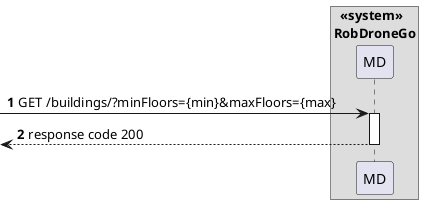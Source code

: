 @startuml
autonumber

box "  <<system>>\nRobDroneGo"
participant "MD" as mdr

[-> mdr: GET /buildings/?minFloors={min}&maxFloors={max}

activate mdr
        [<--mdr : response code 200
deactivate mdr

@enduml
